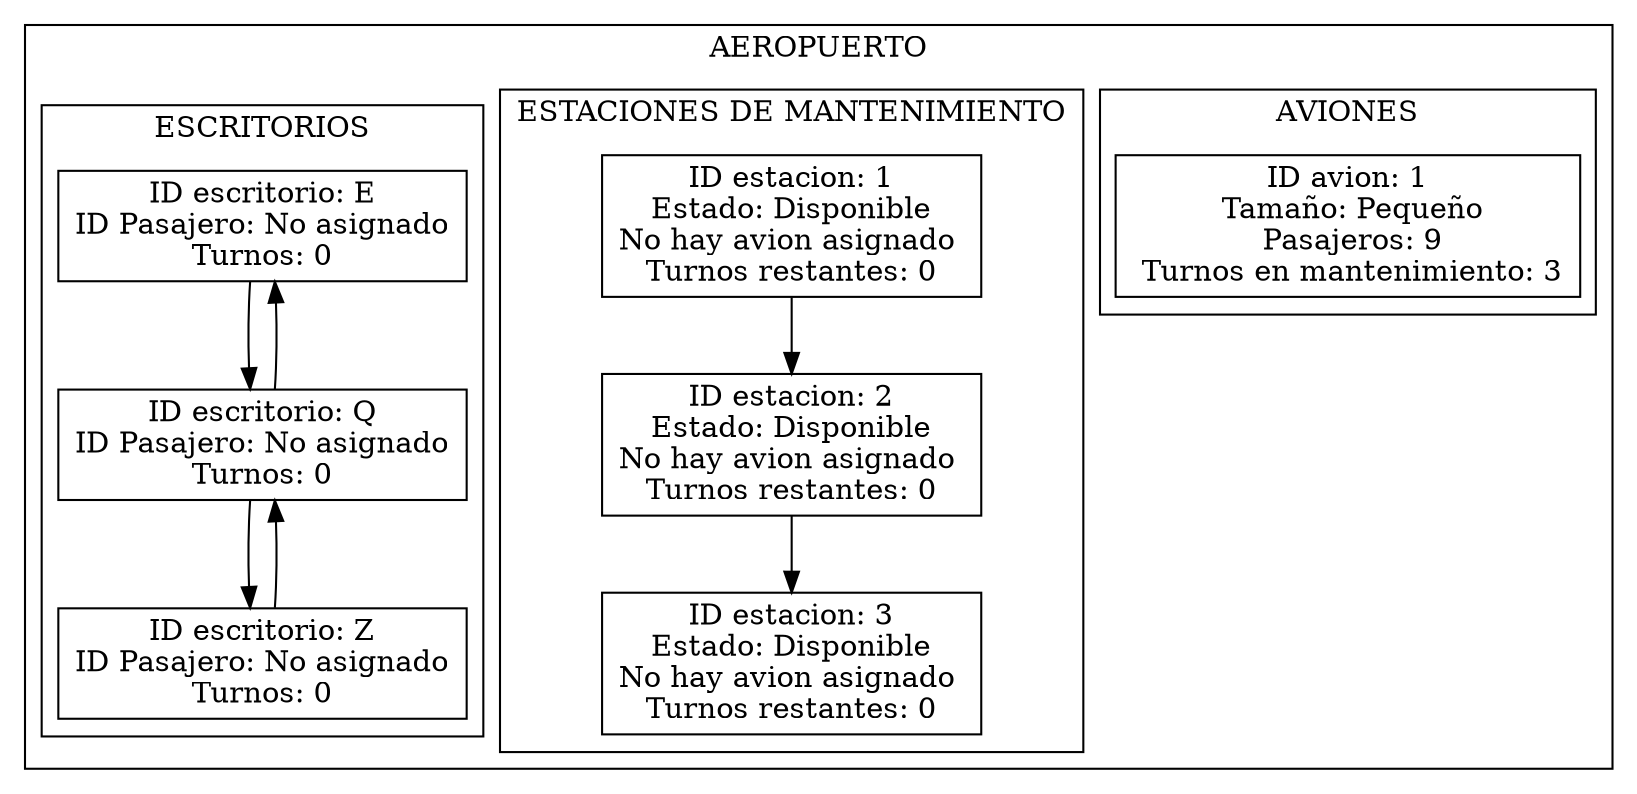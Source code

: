 digraph{
 node[shape = record, color = black];subgraph clusterAeropuerto{ 
label = "AEROPUERTO"; 
	  subgraph clusterAviones{ 
	  label = "AVIONES"; 
		 a0[label="ID avion: 1\n Tamaño: Pequeño\n Pasajeros: 9\n Turnos en mantenimiento: 3 "];
}
	  subgraph clusterlistaSim{ 
	  label = "ESTACIONES DE MANTENIMIENTO"; 
		 b0[label="ID estacion: 1\nEstado: Disponible\nNo hay avion asignado \nTurnos restantes: 0"];
		 b1[label="ID estacion: 2\nEstado: Disponible\nNo hay avion asignado \nTurnos restantes: 0"];
		 b2[label="ID estacion: 3\nEstado: Disponible\nNo hay avion asignado \nTurnos restantes: 0"];
b0->b1[constraint=true];
b1->b2[constraint=true];
	 }	  subgraph clusterlistaCola{ 
	  label = "COLA DE ESPERA"; 
	 }	  subgraph clusterlistaColaPas{ 
	  label = "COLA DE PASAJEROS "; 
	 }	  subgraph clusterlistamaleta{ 
	  label = "MALETAS"; 
	 }	  subgraph clusterEscritorios{ 
	  label = "ESCRITORIOS"; 
		 e0[label="ID escritorio: E\nID Pasajero: No asignado\nTurnos: 0
 "];
		 e1[label="ID escritorio: Q\nID Pasajero: No asignado\nTurnos: 0
 "];
		 e2[label="ID escritorio: Z\nID Pasajero: No asignado\nTurnos: 0
 "];
}
e0->e1
e1->e2
e1->e0
e2->e1
}
}
